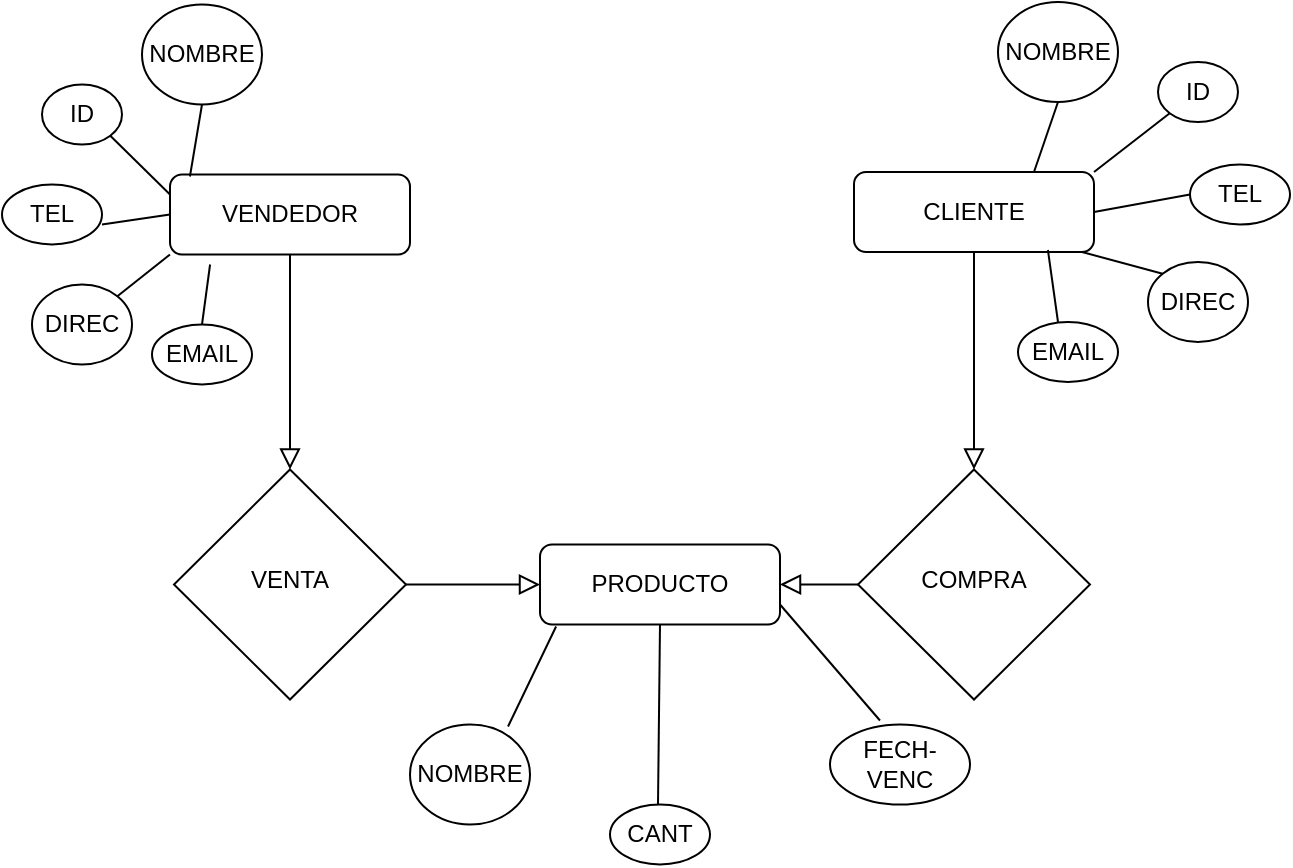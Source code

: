 <mxfile version="21.6.2" type="device">
  <diagram id="C5RBs43oDa-KdzZeNtuy" name="Page-1">
    <mxGraphModel dx="1674" dy="731" grid="1" gridSize="10" guides="1" tooltips="1" connect="1" arrows="1" fold="1" page="1" pageScale="1" pageWidth="827" pageHeight="1169" math="0" shadow="0">
      <root>
        <mxCell id="WIyWlLk6GJQsqaUBKTNV-0" />
        <mxCell id="WIyWlLk6GJQsqaUBKTNV-1" parent="WIyWlLk6GJQsqaUBKTNV-0" />
        <mxCell id="VPJglRKq1H73eoKTP5gc-0" value="" style="rounded=0;html=1;jettySize=auto;orthogonalLoop=1;fontSize=11;endArrow=block;endFill=0;endSize=8;strokeWidth=1;shadow=0;labelBackgroundColor=none;edgeStyle=orthogonalEdgeStyle;entryX=0;entryY=0.5;entryDx=0;entryDy=0;exitX=1;exitY=0.5;exitDx=0;exitDy=0;" edge="1" parent="WIyWlLk6GJQsqaUBKTNV-1" source="VPJglRKq1H73eoKTP5gc-2" target="VPJglRKq1H73eoKTP5gc-4">
          <mxGeometry relative="1" as="geometry">
            <mxPoint x="344" y="311.25" as="sourcePoint" />
            <mxPoint x="344" y="361.25" as="targetPoint" />
          </mxGeometry>
        </mxCell>
        <mxCell id="VPJglRKq1H73eoKTP5gc-1" value="VENDEDOR" style="rounded=1;whiteSpace=wrap;html=1;fontSize=12;glass=0;strokeWidth=1;shadow=0;" vertex="1" parent="WIyWlLk6GJQsqaUBKTNV-1">
          <mxGeometry x="164" y="206.25" width="120" height="40" as="geometry" />
        </mxCell>
        <mxCell id="VPJglRKq1H73eoKTP5gc-2" value="VENTA" style="rhombus;whiteSpace=wrap;html=1;shadow=0;fontFamily=Helvetica;fontSize=12;align=center;strokeWidth=1;spacing=6;spacingTop=-4;" vertex="1" parent="WIyWlLk6GJQsqaUBKTNV-1">
          <mxGeometry x="166" y="353.75" width="116" height="115" as="geometry" />
        </mxCell>
        <mxCell id="VPJglRKq1H73eoKTP5gc-3" value="CLIENTE" style="rounded=1;whiteSpace=wrap;html=1;fontSize=12;glass=0;strokeWidth=1;shadow=0;" vertex="1" parent="WIyWlLk6GJQsqaUBKTNV-1">
          <mxGeometry x="506" y="205" width="120" height="40" as="geometry" />
        </mxCell>
        <mxCell id="VPJglRKq1H73eoKTP5gc-4" value="PRODUCTO" style="rounded=1;whiteSpace=wrap;html=1;fontSize=12;glass=0;strokeWidth=1;shadow=0;" vertex="1" parent="WIyWlLk6GJQsqaUBKTNV-1">
          <mxGeometry x="349" y="391.25" width="120" height="40" as="geometry" />
        </mxCell>
        <mxCell id="VPJglRKq1H73eoKTP5gc-5" value="NOMBRE" style="ellipse;whiteSpace=wrap;html=1;" vertex="1" parent="WIyWlLk6GJQsqaUBKTNV-1">
          <mxGeometry x="150" y="121.25" width="60" height="50" as="geometry" />
        </mxCell>
        <mxCell id="VPJglRKq1H73eoKTP5gc-6" value="ID" style="ellipse;whiteSpace=wrap;html=1;" vertex="1" parent="WIyWlLk6GJQsqaUBKTNV-1">
          <mxGeometry x="100" y="161.25" width="40" height="30" as="geometry" />
        </mxCell>
        <mxCell id="VPJglRKq1H73eoKTP5gc-7" value="TEL" style="ellipse;whiteSpace=wrap;html=1;" vertex="1" parent="WIyWlLk6GJQsqaUBKTNV-1">
          <mxGeometry x="80" y="211.25" width="50" height="30" as="geometry" />
        </mxCell>
        <mxCell id="VPJglRKq1H73eoKTP5gc-8" value="DIREC" style="ellipse;whiteSpace=wrap;html=1;" vertex="1" parent="WIyWlLk6GJQsqaUBKTNV-1">
          <mxGeometry x="95" y="261.25" width="50" height="40" as="geometry" />
        </mxCell>
        <mxCell id="VPJglRKq1H73eoKTP5gc-9" value="EMAIL" style="ellipse;whiteSpace=wrap;html=1;" vertex="1" parent="WIyWlLk6GJQsqaUBKTNV-1">
          <mxGeometry x="155" y="281.25" width="50" height="30" as="geometry" />
        </mxCell>
        <mxCell id="VPJglRKq1H73eoKTP5gc-10" value="" style="endArrow=none;html=1;rounded=0;entryX=0.167;entryY=1.125;entryDx=0;entryDy=0;entryPerimeter=0;exitX=0.5;exitY=0;exitDx=0;exitDy=0;" edge="1" parent="WIyWlLk6GJQsqaUBKTNV-1" source="VPJglRKq1H73eoKTP5gc-9" target="VPJglRKq1H73eoKTP5gc-1">
          <mxGeometry width="50" height="50" relative="1" as="geometry">
            <mxPoint x="210" y="321.25" as="sourcePoint" />
            <mxPoint x="240" y="281.25" as="targetPoint" />
          </mxGeometry>
        </mxCell>
        <mxCell id="VPJglRKq1H73eoKTP5gc-11" value="" style="endArrow=none;html=1;rounded=0;exitX=1;exitY=0;exitDx=0;exitDy=0;entryX=0;entryY=1;entryDx=0;entryDy=0;" edge="1" parent="WIyWlLk6GJQsqaUBKTNV-1" source="VPJglRKq1H73eoKTP5gc-8" target="VPJglRKq1H73eoKTP5gc-1">
          <mxGeometry width="50" height="50" relative="1" as="geometry">
            <mxPoint x="120" y="261.25" as="sourcePoint" />
            <mxPoint x="170" y="211.25" as="targetPoint" />
          </mxGeometry>
        </mxCell>
        <mxCell id="VPJglRKq1H73eoKTP5gc-12" value="" style="endArrow=none;html=1;rounded=0;entryX=0;entryY=0.5;entryDx=0;entryDy=0;" edge="1" parent="WIyWlLk6GJQsqaUBKTNV-1" target="VPJglRKq1H73eoKTP5gc-1">
          <mxGeometry width="50" height="50" relative="1" as="geometry">
            <mxPoint x="130" y="231.25" as="sourcePoint" />
            <mxPoint x="180" y="181.25" as="targetPoint" />
          </mxGeometry>
        </mxCell>
        <mxCell id="VPJglRKq1H73eoKTP5gc-13" value="" style="endArrow=none;html=1;rounded=0;exitX=0.083;exitY=0.025;exitDx=0;exitDy=0;exitPerimeter=0;entryX=0.5;entryY=1;entryDx=0;entryDy=0;" edge="1" parent="WIyWlLk6GJQsqaUBKTNV-1" source="VPJglRKq1H73eoKTP5gc-1" target="VPJglRKq1H73eoKTP5gc-5">
          <mxGeometry width="50" height="50" relative="1" as="geometry">
            <mxPoint x="200" y="201.25" as="sourcePoint" />
            <mxPoint x="250" y="151.25" as="targetPoint" />
          </mxGeometry>
        </mxCell>
        <mxCell id="VPJglRKq1H73eoKTP5gc-14" value="" style="endArrow=none;html=1;rounded=0;entryX=1;entryY=1;entryDx=0;entryDy=0;exitX=0;exitY=0.25;exitDx=0;exitDy=0;" edge="1" parent="WIyWlLk6GJQsqaUBKTNV-1" source="VPJglRKq1H73eoKTP5gc-1" target="VPJglRKq1H73eoKTP5gc-6">
          <mxGeometry width="50" height="50" relative="1" as="geometry">
            <mxPoint x="130" y="241.25" as="sourcePoint" />
            <mxPoint x="180" y="191.25" as="targetPoint" />
          </mxGeometry>
        </mxCell>
        <mxCell id="VPJglRKq1H73eoKTP5gc-15" value="NOMBRE" style="ellipse;whiteSpace=wrap;html=1;" vertex="1" parent="WIyWlLk6GJQsqaUBKTNV-1">
          <mxGeometry x="578" y="120" width="60" height="50" as="geometry" />
        </mxCell>
        <mxCell id="VPJglRKq1H73eoKTP5gc-16" value="ID" style="ellipse;whiteSpace=wrap;html=1;" vertex="1" parent="WIyWlLk6GJQsqaUBKTNV-1">
          <mxGeometry x="658" y="150" width="40" height="30" as="geometry" />
        </mxCell>
        <mxCell id="VPJglRKq1H73eoKTP5gc-17" value="TEL" style="ellipse;whiteSpace=wrap;html=1;" vertex="1" parent="WIyWlLk6GJQsqaUBKTNV-1">
          <mxGeometry x="674" y="201.25" width="50" height="30" as="geometry" />
        </mxCell>
        <mxCell id="VPJglRKq1H73eoKTP5gc-18" value="DIREC" style="ellipse;whiteSpace=wrap;html=1;" vertex="1" parent="WIyWlLk6GJQsqaUBKTNV-1">
          <mxGeometry x="653" y="250" width="50" height="40" as="geometry" />
        </mxCell>
        <mxCell id="VPJglRKq1H73eoKTP5gc-19" value="EMAIL" style="ellipse;whiteSpace=wrap;html=1;" vertex="1" parent="WIyWlLk6GJQsqaUBKTNV-1">
          <mxGeometry x="588" y="280" width="50" height="30" as="geometry" />
        </mxCell>
        <mxCell id="VPJglRKq1H73eoKTP5gc-20" value="" style="endArrow=none;html=1;rounded=0;exitX=0.75;exitY=0;exitDx=0;exitDy=0;entryX=0.5;entryY=1;entryDx=0;entryDy=0;" edge="1" parent="WIyWlLk6GJQsqaUBKTNV-1" source="VPJglRKq1H73eoKTP5gc-3" target="VPJglRKq1H73eoKTP5gc-15">
          <mxGeometry width="50" height="50" relative="1" as="geometry">
            <mxPoint x="558" y="220" as="sourcePoint" />
            <mxPoint x="608" y="170" as="targetPoint" />
          </mxGeometry>
        </mxCell>
        <mxCell id="VPJglRKq1H73eoKTP5gc-21" value="" style="endArrow=none;html=1;rounded=0;entryX=0;entryY=1;entryDx=0;entryDy=0;exitX=1;exitY=0;exitDx=0;exitDy=0;" edge="1" parent="WIyWlLk6GJQsqaUBKTNV-1" source="VPJglRKq1H73eoKTP5gc-3" target="VPJglRKq1H73eoKTP5gc-16">
          <mxGeometry width="50" height="50" relative="1" as="geometry">
            <mxPoint x="634" y="201.25" as="sourcePoint" />
            <mxPoint x="678" y="160" as="targetPoint" />
          </mxGeometry>
        </mxCell>
        <mxCell id="VPJglRKq1H73eoKTP5gc-22" value="" style="endArrow=none;html=1;rounded=0;entryX=0.808;entryY=0.975;entryDx=0;entryDy=0;entryPerimeter=0;" edge="1" parent="WIyWlLk6GJQsqaUBKTNV-1" target="VPJglRKq1H73eoKTP5gc-3">
          <mxGeometry width="50" height="50" relative="1" as="geometry">
            <mxPoint x="608" y="280" as="sourcePoint" />
            <mxPoint x="608" y="260" as="targetPoint" />
          </mxGeometry>
        </mxCell>
        <mxCell id="VPJglRKq1H73eoKTP5gc-23" value="" style="endArrow=none;html=1;rounded=0;exitX=1;exitY=0.5;exitDx=0;exitDy=0;entryX=0;entryY=0.5;entryDx=0;entryDy=0;" edge="1" parent="WIyWlLk6GJQsqaUBKTNV-1" source="VPJglRKq1H73eoKTP5gc-3" target="VPJglRKq1H73eoKTP5gc-17">
          <mxGeometry width="50" height="50" relative="1" as="geometry">
            <mxPoint x="618" y="280" as="sourcePoint" />
            <mxPoint x="668" y="230" as="targetPoint" />
          </mxGeometry>
        </mxCell>
        <mxCell id="VPJglRKq1H73eoKTP5gc-24" value="" style="endArrow=none;html=1;rounded=0;entryX=0;entryY=0;entryDx=0;entryDy=0;exitX=0.95;exitY=1;exitDx=0;exitDy=0;exitPerimeter=0;" edge="1" parent="WIyWlLk6GJQsqaUBKTNV-1" source="VPJglRKq1H73eoKTP5gc-3" target="VPJglRKq1H73eoKTP5gc-18">
          <mxGeometry width="50" height="50" relative="1" as="geometry">
            <mxPoint x="608" y="300" as="sourcePoint" />
            <mxPoint x="658" y="250" as="targetPoint" />
          </mxGeometry>
        </mxCell>
        <mxCell id="VPJglRKq1H73eoKTP5gc-25" value="NOMBRE" style="ellipse;whiteSpace=wrap;html=1;" vertex="1" parent="WIyWlLk6GJQsqaUBKTNV-1">
          <mxGeometry x="284" y="481.25" width="60" height="50" as="geometry" />
        </mxCell>
        <mxCell id="VPJglRKq1H73eoKTP5gc-27" value="CANT" style="ellipse;whiteSpace=wrap;html=1;" vertex="1" parent="WIyWlLk6GJQsqaUBKTNV-1">
          <mxGeometry x="384" y="521.25" width="50" height="30" as="geometry" />
        </mxCell>
        <mxCell id="VPJglRKq1H73eoKTP5gc-29" value="FECH- VENC" style="ellipse;whiteSpace=wrap;html=1;" vertex="1" parent="WIyWlLk6GJQsqaUBKTNV-1">
          <mxGeometry x="494" y="481.25" width="70" height="40" as="geometry" />
        </mxCell>
        <mxCell id="VPJglRKq1H73eoKTP5gc-30" value="" style="endArrow=none;html=1;rounded=0;entryX=0.067;entryY=1.025;entryDx=0;entryDy=0;entryPerimeter=0;exitX=0.817;exitY=0.02;exitDx=0;exitDy=0;exitPerimeter=0;" edge="1" parent="WIyWlLk6GJQsqaUBKTNV-1" source="VPJglRKq1H73eoKTP5gc-25" target="VPJglRKq1H73eoKTP5gc-4">
          <mxGeometry width="50" height="50" relative="1" as="geometry">
            <mxPoint x="324" y="481.25" as="sourcePoint" />
            <mxPoint x="374" y="431.25" as="targetPoint" />
          </mxGeometry>
        </mxCell>
        <mxCell id="VPJglRKq1H73eoKTP5gc-31" value="" style="endArrow=none;html=1;rounded=0;entryX=0.5;entryY=1;entryDx=0;entryDy=0;" edge="1" parent="WIyWlLk6GJQsqaUBKTNV-1" target="VPJglRKq1H73eoKTP5gc-4">
          <mxGeometry width="50" height="50" relative="1" as="geometry">
            <mxPoint x="408" y="521.25" as="sourcePoint" />
            <mxPoint x="458" y="471.25" as="targetPoint" />
          </mxGeometry>
        </mxCell>
        <mxCell id="VPJglRKq1H73eoKTP5gc-34" value="" style="endArrow=none;html=1;rounded=0;entryX=0.357;entryY=-0.05;entryDx=0;entryDy=0;entryPerimeter=0;exitX=1;exitY=0.75;exitDx=0;exitDy=0;" edge="1" parent="WIyWlLk6GJQsqaUBKTNV-1" source="VPJglRKq1H73eoKTP5gc-4" target="VPJglRKq1H73eoKTP5gc-29">
          <mxGeometry width="50" height="50" relative="1" as="geometry">
            <mxPoint x="434" y="461.25" as="sourcePoint" />
            <mxPoint x="484" y="411.25" as="targetPoint" />
          </mxGeometry>
        </mxCell>
        <mxCell id="VPJglRKq1H73eoKTP5gc-35" value="COMPRA" style="rhombus;whiteSpace=wrap;html=1;shadow=0;fontFamily=Helvetica;fontSize=12;align=center;strokeWidth=1;spacing=6;spacingTop=-4;" vertex="1" parent="WIyWlLk6GJQsqaUBKTNV-1">
          <mxGeometry x="508" y="353.75" width="116" height="115" as="geometry" />
        </mxCell>
        <mxCell id="VPJglRKq1H73eoKTP5gc-36" value="" style="rounded=0;html=1;jettySize=auto;orthogonalLoop=1;fontSize=11;endArrow=block;endFill=0;endSize=8;strokeWidth=1;shadow=0;labelBackgroundColor=none;edgeStyle=orthogonalEdgeStyle;entryX=0.5;entryY=0;entryDx=0;entryDy=0;exitX=0.5;exitY=1;exitDx=0;exitDy=0;" edge="1" parent="WIyWlLk6GJQsqaUBKTNV-1" source="VPJglRKq1H73eoKTP5gc-1" target="VPJglRKq1H73eoKTP5gc-2">
          <mxGeometry relative="1" as="geometry">
            <mxPoint x="230" y="274.25" as="sourcePoint" />
            <mxPoint x="222" y="333.75" as="targetPoint" />
          </mxGeometry>
        </mxCell>
        <mxCell id="VPJglRKq1H73eoKTP5gc-37" value="" style="rounded=0;html=1;jettySize=auto;orthogonalLoop=1;fontSize=11;endArrow=block;endFill=0;endSize=8;strokeWidth=1;shadow=0;labelBackgroundColor=none;edgeStyle=orthogonalEdgeStyle;entryX=0.5;entryY=0;entryDx=0;entryDy=0;exitX=0.5;exitY=1;exitDx=0;exitDy=0;" edge="1" parent="WIyWlLk6GJQsqaUBKTNV-1" source="VPJglRKq1H73eoKTP5gc-3" target="VPJglRKq1H73eoKTP5gc-35">
          <mxGeometry relative="1" as="geometry">
            <mxPoint x="558" y="255" as="sourcePoint" />
            <mxPoint x="580" y="332.5" as="targetPoint" />
          </mxGeometry>
        </mxCell>
        <mxCell id="VPJglRKq1H73eoKTP5gc-38" value="" style="rounded=0;html=1;jettySize=auto;orthogonalLoop=1;fontSize=11;endArrow=block;endFill=0;endSize=8;strokeWidth=1;shadow=0;labelBackgroundColor=none;edgeStyle=orthogonalEdgeStyle;entryX=1;entryY=0.5;entryDx=0;entryDy=0;exitX=0;exitY=0.5;exitDx=0;exitDy=0;" edge="1" parent="WIyWlLk6GJQsqaUBKTNV-1" source="VPJglRKq1H73eoKTP5gc-35" target="VPJglRKq1H73eoKTP5gc-4">
          <mxGeometry relative="1" as="geometry">
            <mxPoint x="499" y="371.25" as="sourcePoint" />
            <mxPoint x="526" y="462.25" as="targetPoint" />
          </mxGeometry>
        </mxCell>
      </root>
    </mxGraphModel>
  </diagram>
</mxfile>
